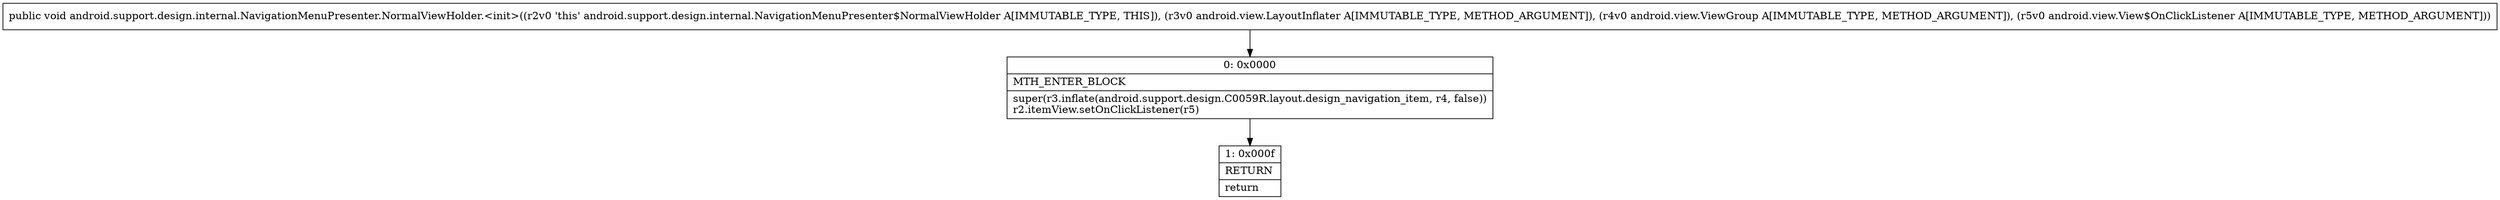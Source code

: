 digraph "CFG forandroid.support.design.internal.NavigationMenuPresenter.NormalViewHolder.\<init\>(Landroid\/view\/LayoutInflater;Landroid\/view\/ViewGroup;Landroid\/view\/View$OnClickListener;)V" {
Node_0 [shape=record,label="{0\:\ 0x0000|MTH_ENTER_BLOCK\l|super(r3.inflate(android.support.design.C0059R.layout.design_navigation_item, r4, false))\lr2.itemView.setOnClickListener(r5)\l}"];
Node_1 [shape=record,label="{1\:\ 0x000f|RETURN\l|return\l}"];
MethodNode[shape=record,label="{public void android.support.design.internal.NavigationMenuPresenter.NormalViewHolder.\<init\>((r2v0 'this' android.support.design.internal.NavigationMenuPresenter$NormalViewHolder A[IMMUTABLE_TYPE, THIS]), (r3v0 android.view.LayoutInflater A[IMMUTABLE_TYPE, METHOD_ARGUMENT]), (r4v0 android.view.ViewGroup A[IMMUTABLE_TYPE, METHOD_ARGUMENT]), (r5v0 android.view.View$OnClickListener A[IMMUTABLE_TYPE, METHOD_ARGUMENT])) }"];
MethodNode -> Node_0;
Node_0 -> Node_1;
}

